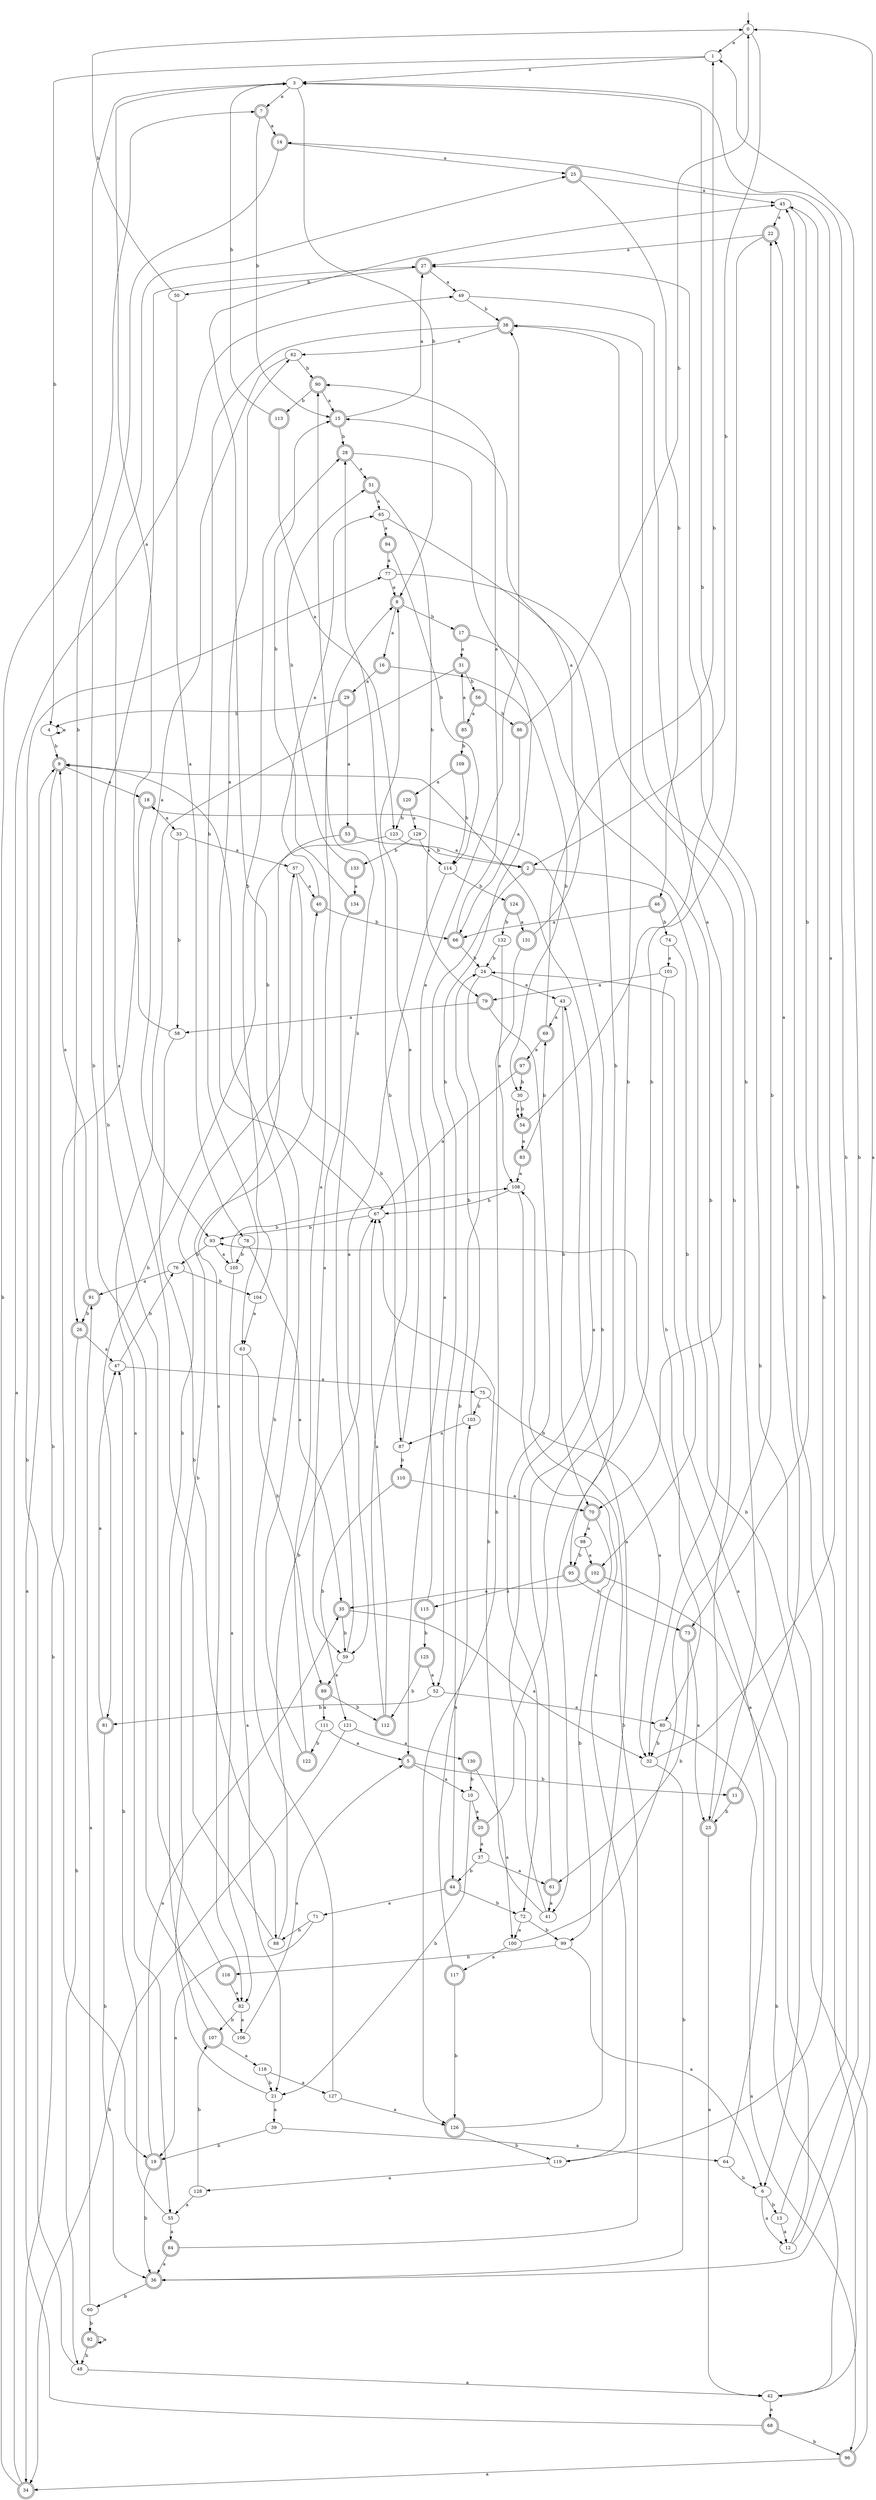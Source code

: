 digraph RandomDFA {
  __start0 [label="", shape=none];
  __start0 -> 0 [label=""];
  0 [shape=circle]
  0 -> 1 [label="a"]
  0 -> 2 [label="b"]
  1
  1 -> 3 [label="a"]
  1 -> 4 [label="b"]
  2 [shape=doublecircle]
  2 -> 5 [label="a"]
  2 -> 6 [label="b"]
  3
  3 -> 7 [label="a"]
  3 -> 8 [label="b"]
  4
  4 -> 4 [label="a"]
  4 -> 9 [label="b"]
  5 [shape=doublecircle]
  5 -> 10 [label="a"]
  5 -> 11 [label="b"]
  6
  6 -> 12 [label="a"]
  6 -> 13 [label="b"]
  7 [shape=doublecircle]
  7 -> 14 [label="a"]
  7 -> 15 [label="b"]
  8 [shape=doublecircle]
  8 -> 16 [label="a"]
  8 -> 17 [label="b"]
  9 [shape=doublecircle]
  9 -> 18 [label="a"]
  9 -> 19 [label="b"]
  10
  10 -> 20 [label="a"]
  10 -> 21 [label="b"]
  11 [shape=doublecircle]
  11 -> 22 [label="a"]
  11 -> 23 [label="b"]
  12
  12 -> 24 [label="a"]
  12 -> 1 [label="b"]
  13
  13 -> 12 [label="a"]
  13 -> 3 [label="b"]
  14 [shape=doublecircle]
  14 -> 25 [label="a"]
  14 -> 26 [label="b"]
  15 [shape=doublecircle]
  15 -> 27 [label="a"]
  15 -> 28 [label="b"]
  16 [shape=doublecircle]
  16 -> 29 [label="a"]
  16 -> 30 [label="b"]
  17 [shape=doublecircle]
  17 -> 31 [label="a"]
  17 -> 32 [label="b"]
  18 [shape=doublecircle]
  18 -> 33 [label="a"]
  18 -> 34 [label="b"]
  19 [shape=doublecircle]
  19 -> 35 [label="a"]
  19 -> 36 [label="b"]
  20 [shape=doublecircle]
  20 -> 37 [label="a"]
  20 -> 38 [label="b"]
  21
  21 -> 39 [label="a"]
  21 -> 40 [label="b"]
  22 [shape=doublecircle]
  22 -> 27 [label="a"]
  22 -> 41 [label="b"]
  23 [shape=doublecircle]
  23 -> 42 [label="a"]
  23 -> 38 [label="b"]
  24
  24 -> 43 [label="a"]
  24 -> 44 [label="b"]
  25 [shape=doublecircle]
  25 -> 45 [label="a"]
  25 -> 46 [label="b"]
  26 [shape=doublecircle]
  26 -> 47 [label="a"]
  26 -> 48 [label="b"]
  27 [shape=doublecircle]
  27 -> 49 [label="a"]
  27 -> 50 [label="b"]
  28 [shape=doublecircle]
  28 -> 51 [label="a"]
  28 -> 52 [label="b"]
  29 [shape=doublecircle]
  29 -> 53 [label="a"]
  29 -> 4 [label="b"]
  30
  30 -> 54 [label="a"]
  30 -> 54 [label="b"]
  31 [shape=doublecircle]
  31 -> 55 [label="a"]
  31 -> 56 [label="b"]
  32
  32 -> 14 [label="a"]
  32 -> 36 [label="b"]
  33
  33 -> 57 [label="a"]
  33 -> 58 [label="b"]
  34 [shape=doublecircle]
  34 -> 49 [label="a"]
  34 -> 7 [label="b"]
  35 [shape=doublecircle]
  35 -> 32 [label="a"]
  35 -> 59 [label="b"]
  36 [shape=doublecircle]
  36 -> 0 [label="a"]
  36 -> 60 [label="b"]
  37
  37 -> 61 [label="a"]
  37 -> 44 [label="b"]
  38 [shape=doublecircle]
  38 -> 62 [label="a"]
  38 -> 63 [label="b"]
  39
  39 -> 64 [label="a"]
  39 -> 19 [label="b"]
  40 [shape=doublecircle]
  40 -> 65 [label="a"]
  40 -> 66 [label="b"]
  41
  41 -> 9 [label="a"]
  41 -> 67 [label="b"]
  42
  42 -> 68 [label="a"]
  42 -> 45 [label="b"]
  43
  43 -> 69 [label="a"]
  43 -> 70 [label="b"]
  44 [shape=doublecircle]
  44 -> 71 [label="a"]
  44 -> 72 [label="b"]
  45
  45 -> 22 [label="a"]
  45 -> 73 [label="b"]
  46 [shape=doublecircle]
  46 -> 66 [label="a"]
  46 -> 74 [label="b"]
  47
  47 -> 75 [label="a"]
  47 -> 76 [label="b"]
  48
  48 -> 42 [label="a"]
  48 -> 77 [label="b"]
  49
  49 -> 70 [label="a"]
  49 -> 38 [label="b"]
  50
  50 -> 78 [label="a"]
  50 -> 0 [label="b"]
  51 [shape=doublecircle]
  51 -> 65 [label="a"]
  51 -> 79 [label="b"]
  52
  52 -> 80 [label="a"]
  52 -> 81 [label="b"]
  53 [shape=doublecircle]
  53 -> 82 [label="a"]
  53 -> 2 [label="b"]
  54 [shape=doublecircle]
  54 -> 83 [label="a"]
  54 -> 3 [label="b"]
  55
  55 -> 84 [label="a"]
  55 -> 47 [label="b"]
  56 [shape=doublecircle]
  56 -> 85 [label="a"]
  56 -> 86 [label="b"]
  57
  57 -> 40 [label="a"]
  57 -> 87 [label="b"]
  58
  58 -> 3 [label="a"]
  58 -> 88 [label="b"]
  59
  59 -> 89 [label="a"]
  59 -> 90 [label="b"]
  60
  60 -> 91 [label="a"]
  60 -> 92 [label="b"]
  61 [shape=doublecircle]
  61 -> 41 [label="a"]
  61 -> 18 [label="b"]
  62
  62 -> 93 [label="a"]
  62 -> 90 [label="b"]
  63
  63 -> 21 [label="a"]
  63 -> 89 [label="b"]
  64
  64 -> 93 [label="a"]
  64 -> 6 [label="b"]
  65
  65 -> 94 [label="a"]
  65 -> 95 [label="b"]
  66 [shape=doublecircle]
  66 -> 90 [label="a"]
  66 -> 24 [label="b"]
  67
  67 -> 62 [label="a"]
  67 -> 93 [label="b"]
  68 [shape=doublecircle]
  68 -> 9 [label="a"]
  68 -> 96 [label="b"]
  69 [shape=doublecircle]
  69 -> 97 [label="a"]
  69 -> 1 [label="b"]
  70 [shape=doublecircle]
  70 -> 98 [label="a"]
  70 -> 99 [label="b"]
  71
  71 -> 19 [label="a"]
  71 -> 88 [label="b"]
  72
  72 -> 100 [label="a"]
  72 -> 99 [label="b"]
  73 [shape=doublecircle]
  73 -> 23 [label="a"]
  73 -> 61 [label="b"]
  74
  74 -> 101 [label="a"]
  74 -> 102 [label="b"]
  75
  75 -> 32 [label="a"]
  75 -> 103 [label="b"]
  76
  76 -> 91 [label="a"]
  76 -> 104 [label="b"]
  77
  77 -> 8 [label="a"]
  77 -> 23 [label="b"]
  78
  78 -> 35 [label="a"]
  78 -> 105 [label="b"]
  79 [shape=doublecircle]
  79 -> 58 [label="a"]
  79 -> 72 [label="b"]
  80
  80 -> 96 [label="a"]
  80 -> 32 [label="b"]
  81 [shape=doublecircle]
  81 -> 47 [label="a"]
  81 -> 36 [label="b"]
  82
  82 -> 106 [label="a"]
  82 -> 107 [label="b"]
  83 [shape=doublecircle]
  83 -> 108 [label="a"]
  83 -> 69 [label="b"]
  84 [shape=doublecircle]
  84 -> 36 [label="a"]
  84 -> 108 [label="b"]
  85 [shape=doublecircle]
  85 -> 31 [label="a"]
  85 -> 109 [label="b"]
  86 [shape=doublecircle]
  86 -> 66 [label="a"]
  86 -> 0 [label="b"]
  87
  87 -> 8 [label="a"]
  87 -> 110 [label="b"]
  88
  88 -> 25 [label="a"]
  88 -> 67 [label="b"]
  89 [shape=doublecircle]
  89 -> 111 [label="a"]
  89 -> 112 [label="b"]
  90 [shape=doublecircle]
  90 -> 15 [label="a"]
  90 -> 113 [label="b"]
  91 [shape=doublecircle]
  91 -> 9 [label="a"]
  91 -> 26 [label="b"]
  92 [shape=doublecircle]
  92 -> 92 [label="a"]
  92 -> 48 [label="b"]
  93
  93 -> 105 [label="a"]
  93 -> 76 [label="b"]
  94 [shape=doublecircle]
  94 -> 77 [label="a"]
  94 -> 114 [label="b"]
  95 [shape=doublecircle]
  95 -> 115 [label="a"]
  95 -> 73 [label="b"]
  96 [shape=doublecircle]
  96 -> 34 [label="a"]
  96 -> 27 [label="b"]
  97 [shape=doublecircle]
  97 -> 67 [label="a"]
  97 -> 30 [label="b"]
  98
  98 -> 102 [label="a"]
  98 -> 95 [label="b"]
  99
  99 -> 6 [label="a"]
  99 -> 116 [label="b"]
  100
  100 -> 117 [label="a"]
  100 -> 22 [label="b"]
  101
  101 -> 79 [label="a"]
  101 -> 80 [label="b"]
  102 [shape=doublecircle]
  102 -> 35 [label="a"]
  102 -> 42 [label="b"]
  103
  103 -> 87 [label="a"]
  103 -> 24 [label="b"]
  104
  104 -> 63 [label="a"]
  104 -> 28 [label="b"]
  105
  105 -> 82 [label="a"]
  105 -> 108 [label="b"]
  106
  106 -> 5 [label="a"]
  106 -> 3 [label="b"]
  107 [shape=doublecircle]
  107 -> 118 [label="a"]
  107 -> 57 [label="b"]
  108
  108 -> 119 [label="a"]
  108 -> 67 [label="b"]
  109 [shape=doublecircle]
  109 -> 120 [label="a"]
  109 -> 114 [label="b"]
  110 [shape=doublecircle]
  110 -> 70 [label="a"]
  110 -> 121 [label="b"]
  111
  111 -> 5 [label="a"]
  111 -> 122 [label="b"]
  112 [shape=doublecircle]
  112 -> 67 [label="a"]
  112 -> 28 [label="b"]
  113 [shape=doublecircle]
  113 -> 123 [label="a"]
  113 -> 3 [label="b"]
  114
  114 -> 59 [label="a"]
  114 -> 124 [label="b"]
  115 [shape=doublecircle]
  115 -> 38 [label="a"]
  115 -> 125 [label="b"]
  116 [shape=doublecircle]
  116 -> 82 [label="a"]
  116 -> 27 [label="b"]
  117 [shape=doublecircle]
  117 -> 103 [label="a"]
  117 -> 126 [label="b"]
  118
  118 -> 127 [label="a"]
  118 -> 21 [label="b"]
  119
  119 -> 128 [label="a"]
  119 -> 45 [label="b"]
  120 [shape=doublecircle]
  120 -> 129 [label="a"]
  120 -> 123 [label="b"]
  121
  121 -> 130 [label="a"]
  121 -> 34 [label="b"]
  122 [shape=doublecircle]
  122 -> 8 [label="a"]
  122 -> 45 [label="b"]
  123
  123 -> 2 [label="a"]
  123 -> 81 [label="b"]
  124 [shape=doublecircle]
  124 -> 131 [label="a"]
  124 -> 132 [label="b"]
  125 [shape=doublecircle]
  125 -> 52 [label="a"]
  125 -> 112 [label="b"]
  126 [shape=doublecircle]
  126 -> 43 [label="a"]
  126 -> 119 [label="b"]
  127
  127 -> 126 [label="a"]
  127 -> 9 [label="b"]
  128
  128 -> 55 [label="a"]
  128 -> 107 [label="b"]
  129
  129 -> 114 [label="a"]
  129 -> 133 [label="b"]
  130 [shape=doublecircle]
  130 -> 100 [label="a"]
  130 -> 10 [label="b"]
  131 [shape=doublecircle]
  131 -> 15 [label="a"]
  131 -> 126 [label="b"]
  132
  132 -> 108 [label="a"]
  132 -> 24 [label="b"]
  133 [shape=doublecircle]
  133 -> 134 [label="a"]
  133 -> 51 [label="b"]
  134 [shape=doublecircle]
  134 -> 59 [label="a"]
  134 -> 15 [label="b"]
}
